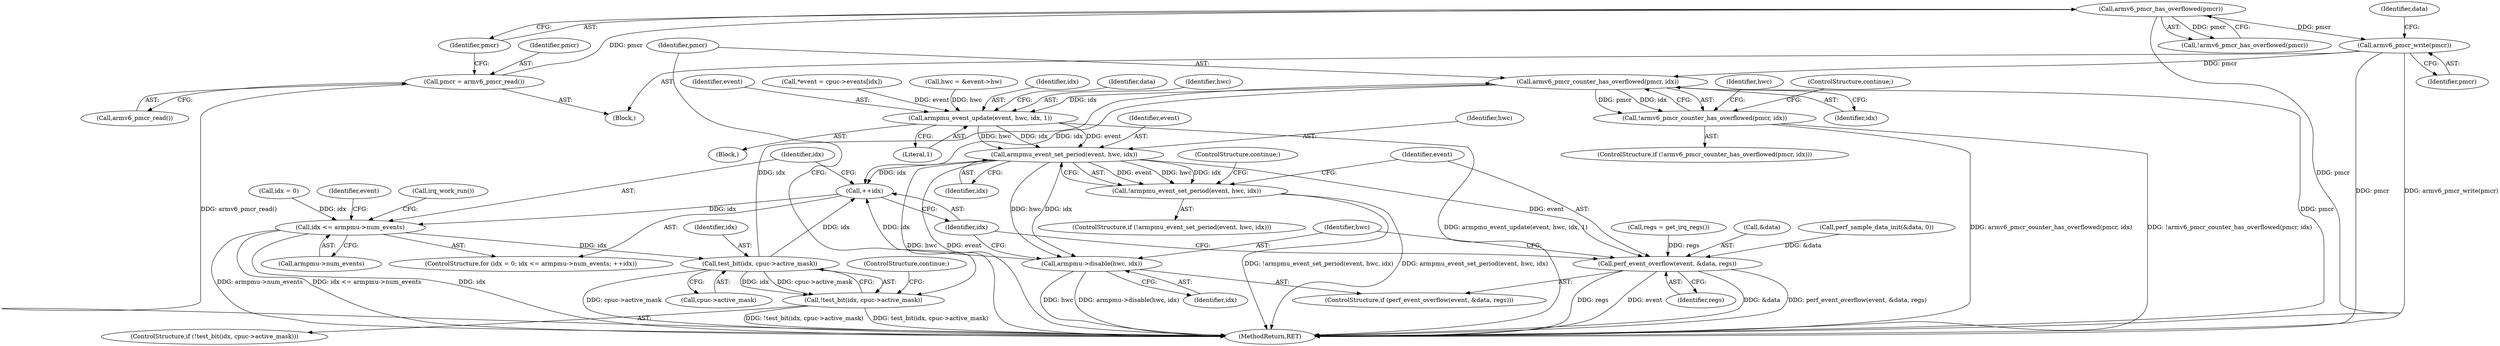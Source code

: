 digraph "0_linux_a8b0ca17b80e92faab46ee7179ba9e99ccb61233_0@API" {
"1000124" [label="(Call,armv6_pmcr_write(pmcr))"];
"1000117" [label="(Call,armv6_pmcr_has_overflowed(pmcr))"];
"1000108" [label="(Call,pmcr = armv6_pmcr_read())"];
"1000166" [label="(Call,armv6_pmcr_counter_has_overflowed(pmcr, idx))"];
"1000144" [label="(Call,++idx)"];
"1000139" [label="(Call,idx <= armpmu->num_events)"];
"1000158" [label="(Call,test_bit(idx, cpuc->active_mask))"];
"1000157" [label="(Call,!test_bit(idx, cpuc->active_mask))"];
"1000165" [label="(Call,!armv6_pmcr_counter_has_overflowed(pmcr, idx))"];
"1000176" [label="(Call,armpmu_event_update(event, hwc, idx, 1))"];
"1000192" [label="(Call,armpmu_event_set_period(event, hwc, idx))"];
"1000191" [label="(Call,!armpmu_event_set_period(event, hwc, idx))"];
"1000198" [label="(Call,perf_event_overflow(event, &data, regs))"];
"1000203" [label="(Call,armpmu->disable(hwc, idx))"];
"1000140" [label="(Identifier,idx)"];
"1000125" [label="(Identifier,pmcr)"];
"1000110" [label="(Call,armv6_pmcr_read())"];
"1000177" [label="(Identifier,event)"];
"1000148" [label="(Call,*event = cpuc->events[idx])"];
"1000117" [label="(Call,armv6_pmcr_has_overflowed(pmcr))"];
"1000116" [label="(Call,!armv6_pmcr_has_overflowed(pmcr))"];
"1000109" [label="(Identifier,pmcr)"];
"1000159" [label="(Identifier,idx)"];
"1000167" [label="(Identifier,pmcr)"];
"1000170" [label="(Call,hwc = &event->hw)"];
"1000128" [label="(Identifier,data)"];
"1000203" [label="(Call,armpmu->disable(hwc, idx))"];
"1000136" [label="(Call,idx = 0)"];
"1000190" [label="(ControlStructure,if (!armpmu_event_set_period(event, hwc, idx)))"];
"1000139" [label="(Call,idx <= armpmu->num_events)"];
"1000192" [label="(Call,armpmu_event_set_period(event, hwc, idx))"];
"1000179" [label="(Identifier,idx)"];
"1000145" [label="(Identifier,idx)"];
"1000171" [label="(Identifier,hwc)"];
"1000169" [label="(ControlStructure,continue;)"];
"1000202" [label="(Identifier,regs)"];
"1000121" [label="(Call,regs = get_irq_regs())"];
"1000183" [label="(Identifier,data)"];
"1000144" [label="(Call,++idx)"];
"1000204" [label="(Identifier,hwc)"];
"1000168" [label="(Identifier,idx)"];
"1000146" [label="(Block,)"];
"1000135" [label="(ControlStructure,for (idx = 0; idx <= armpmu->num_events; ++idx))"];
"1000124" [label="(Call,armv6_pmcr_write(pmcr))"];
"1000118" [label="(Identifier,pmcr)"];
"1000176" [label="(Call,armpmu_event_update(event, hwc, idx, 1))"];
"1000149" [label="(Identifier,event)"];
"1000156" [label="(ControlStructure,if (!test_bit(idx, cpuc->active_mask)))"];
"1000197" [label="(ControlStructure,if (perf_event_overflow(event, &data, regs)))"];
"1000163" [label="(ControlStructure,continue;)"];
"1000164" [label="(ControlStructure,if (!armv6_pmcr_counter_has_overflowed(pmcr, idx)))"];
"1000196" [label="(ControlStructure,continue;)"];
"1000160" [label="(Call,cpuc->active_mask)"];
"1000199" [label="(Identifier,event)"];
"1000158" [label="(Call,test_bit(idx, cpuc->active_mask))"];
"1000165" [label="(Call,!armv6_pmcr_counter_has_overflowed(pmcr, idx))"];
"1000166" [label="(Call,armv6_pmcr_counter_has_overflowed(pmcr, idx))"];
"1000198" [label="(Call,perf_event_overflow(event, &data, regs))"];
"1000191" [label="(Call,!armpmu_event_set_period(event, hwc, idx))"];
"1000200" [label="(Call,&data)"];
"1000209" [label="(MethodReturn,RET)"];
"1000178" [label="(Identifier,hwc)"];
"1000157" [label="(Call,!test_bit(idx, cpuc->active_mask))"];
"1000195" [label="(Identifier,idx)"];
"1000206" [label="(Call,irq_work_run())"];
"1000108" [label="(Call,pmcr = armv6_pmcr_read())"];
"1000205" [label="(Identifier,idx)"];
"1000141" [label="(Call,armpmu->num_events)"];
"1000180" [label="(Literal,1)"];
"1000194" [label="(Identifier,hwc)"];
"1000193" [label="(Identifier,event)"];
"1000106" [label="(Block,)"];
"1000126" [label="(Call,perf_sample_data_init(&data, 0))"];
"1000124" -> "1000106"  [label="AST: "];
"1000124" -> "1000125"  [label="CFG: "];
"1000125" -> "1000124"  [label="AST: "];
"1000128" -> "1000124"  [label="CFG: "];
"1000124" -> "1000209"  [label="DDG: pmcr"];
"1000124" -> "1000209"  [label="DDG: armv6_pmcr_write(pmcr)"];
"1000117" -> "1000124"  [label="DDG: pmcr"];
"1000124" -> "1000166"  [label="DDG: pmcr"];
"1000117" -> "1000116"  [label="AST: "];
"1000117" -> "1000118"  [label="CFG: "];
"1000118" -> "1000117"  [label="AST: "];
"1000116" -> "1000117"  [label="CFG: "];
"1000117" -> "1000209"  [label="DDG: pmcr"];
"1000117" -> "1000116"  [label="DDG: pmcr"];
"1000108" -> "1000117"  [label="DDG: pmcr"];
"1000108" -> "1000106"  [label="AST: "];
"1000108" -> "1000110"  [label="CFG: "];
"1000109" -> "1000108"  [label="AST: "];
"1000110" -> "1000108"  [label="AST: "];
"1000118" -> "1000108"  [label="CFG: "];
"1000108" -> "1000209"  [label="DDG: armv6_pmcr_read()"];
"1000166" -> "1000165"  [label="AST: "];
"1000166" -> "1000168"  [label="CFG: "];
"1000167" -> "1000166"  [label="AST: "];
"1000168" -> "1000166"  [label="AST: "];
"1000165" -> "1000166"  [label="CFG: "];
"1000166" -> "1000209"  [label="DDG: pmcr"];
"1000166" -> "1000144"  [label="DDG: idx"];
"1000166" -> "1000165"  [label="DDG: pmcr"];
"1000166" -> "1000165"  [label="DDG: idx"];
"1000158" -> "1000166"  [label="DDG: idx"];
"1000166" -> "1000176"  [label="DDG: idx"];
"1000144" -> "1000135"  [label="AST: "];
"1000144" -> "1000145"  [label="CFG: "];
"1000145" -> "1000144"  [label="AST: "];
"1000140" -> "1000144"  [label="CFG: "];
"1000144" -> "1000139"  [label="DDG: idx"];
"1000158" -> "1000144"  [label="DDG: idx"];
"1000192" -> "1000144"  [label="DDG: idx"];
"1000203" -> "1000144"  [label="DDG: idx"];
"1000139" -> "1000135"  [label="AST: "];
"1000139" -> "1000141"  [label="CFG: "];
"1000140" -> "1000139"  [label="AST: "];
"1000141" -> "1000139"  [label="AST: "];
"1000149" -> "1000139"  [label="CFG: "];
"1000206" -> "1000139"  [label="CFG: "];
"1000139" -> "1000209"  [label="DDG: armpmu->num_events"];
"1000139" -> "1000209"  [label="DDG: idx <= armpmu->num_events"];
"1000139" -> "1000209"  [label="DDG: idx"];
"1000136" -> "1000139"  [label="DDG: idx"];
"1000139" -> "1000158"  [label="DDG: idx"];
"1000158" -> "1000157"  [label="AST: "];
"1000158" -> "1000160"  [label="CFG: "];
"1000159" -> "1000158"  [label="AST: "];
"1000160" -> "1000158"  [label="AST: "];
"1000157" -> "1000158"  [label="CFG: "];
"1000158" -> "1000209"  [label="DDG: cpuc->active_mask"];
"1000158" -> "1000157"  [label="DDG: idx"];
"1000158" -> "1000157"  [label="DDG: cpuc->active_mask"];
"1000157" -> "1000156"  [label="AST: "];
"1000163" -> "1000157"  [label="CFG: "];
"1000167" -> "1000157"  [label="CFG: "];
"1000157" -> "1000209"  [label="DDG: !test_bit(idx, cpuc->active_mask)"];
"1000157" -> "1000209"  [label="DDG: test_bit(idx, cpuc->active_mask)"];
"1000165" -> "1000164"  [label="AST: "];
"1000169" -> "1000165"  [label="CFG: "];
"1000171" -> "1000165"  [label="CFG: "];
"1000165" -> "1000209"  [label="DDG: armv6_pmcr_counter_has_overflowed(pmcr, idx)"];
"1000165" -> "1000209"  [label="DDG: !armv6_pmcr_counter_has_overflowed(pmcr, idx)"];
"1000176" -> "1000146"  [label="AST: "];
"1000176" -> "1000180"  [label="CFG: "];
"1000177" -> "1000176"  [label="AST: "];
"1000178" -> "1000176"  [label="AST: "];
"1000179" -> "1000176"  [label="AST: "];
"1000180" -> "1000176"  [label="AST: "];
"1000183" -> "1000176"  [label="CFG: "];
"1000176" -> "1000209"  [label="DDG: armpmu_event_update(event, hwc, idx, 1)"];
"1000148" -> "1000176"  [label="DDG: event"];
"1000170" -> "1000176"  [label="DDG: hwc"];
"1000176" -> "1000192"  [label="DDG: event"];
"1000176" -> "1000192"  [label="DDG: hwc"];
"1000176" -> "1000192"  [label="DDG: idx"];
"1000192" -> "1000191"  [label="AST: "];
"1000192" -> "1000195"  [label="CFG: "];
"1000193" -> "1000192"  [label="AST: "];
"1000194" -> "1000192"  [label="AST: "];
"1000195" -> "1000192"  [label="AST: "];
"1000191" -> "1000192"  [label="CFG: "];
"1000192" -> "1000209"  [label="DDG: hwc"];
"1000192" -> "1000209"  [label="DDG: event"];
"1000192" -> "1000191"  [label="DDG: event"];
"1000192" -> "1000191"  [label="DDG: hwc"];
"1000192" -> "1000191"  [label="DDG: idx"];
"1000192" -> "1000198"  [label="DDG: event"];
"1000192" -> "1000203"  [label="DDG: hwc"];
"1000192" -> "1000203"  [label="DDG: idx"];
"1000191" -> "1000190"  [label="AST: "];
"1000196" -> "1000191"  [label="CFG: "];
"1000199" -> "1000191"  [label="CFG: "];
"1000191" -> "1000209"  [label="DDG: !armpmu_event_set_period(event, hwc, idx)"];
"1000191" -> "1000209"  [label="DDG: armpmu_event_set_period(event, hwc, idx)"];
"1000198" -> "1000197"  [label="AST: "];
"1000198" -> "1000202"  [label="CFG: "];
"1000199" -> "1000198"  [label="AST: "];
"1000200" -> "1000198"  [label="AST: "];
"1000202" -> "1000198"  [label="AST: "];
"1000204" -> "1000198"  [label="CFG: "];
"1000145" -> "1000198"  [label="CFG: "];
"1000198" -> "1000209"  [label="DDG: event"];
"1000198" -> "1000209"  [label="DDG: &data"];
"1000198" -> "1000209"  [label="DDG: perf_event_overflow(event, &data, regs)"];
"1000198" -> "1000209"  [label="DDG: regs"];
"1000126" -> "1000198"  [label="DDG: &data"];
"1000121" -> "1000198"  [label="DDG: regs"];
"1000203" -> "1000197"  [label="AST: "];
"1000203" -> "1000205"  [label="CFG: "];
"1000204" -> "1000203"  [label="AST: "];
"1000205" -> "1000203"  [label="AST: "];
"1000145" -> "1000203"  [label="CFG: "];
"1000203" -> "1000209"  [label="DDG: armpmu->disable(hwc, idx)"];
"1000203" -> "1000209"  [label="DDG: hwc"];
}

